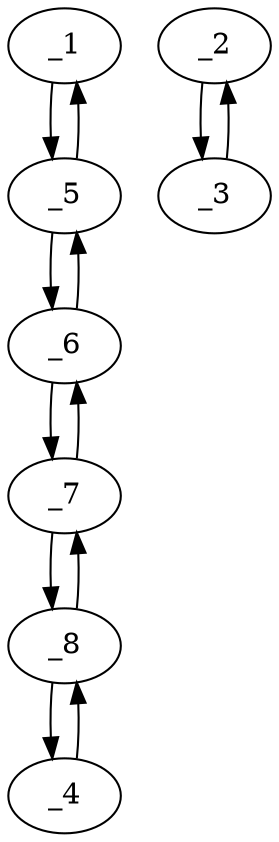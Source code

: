 digraph s1061_01 {
	_1	 [x="134.000000",
		y="117.000000"];
	_5	 [x="117.000000",
		y="124.000000"];
	_1 -> _5	 [angle="2.750986",
		orient="0.380750"];
	_2	 [x="224.000000",
		y="133.000000"];
	_3	 [x="211.000000",
		y="151.000000"];
	_2 -> _3	 [angle="2.196281",
		orient="0.810679"];
	_3 -> _2	 [angle="-0.945311",
		orient="-0.810679"];
	_4	 [x="82.000000",
		y="180.000000"];
	_8	 [x="85.000000",
		y="161.000000"];
	_4 -> _8	 [angle="-1.414194",
		orient="-0.987763"];
	_5 -> _1	 [angle="-0.390607",
		orient="-0.380750"];
	_6	 [x="98.000000",
		y="129.000000"];
	_5 -> _6	 [angle="2.884269",
		orient="0.254493"];
	_6 -> _5	 [angle="-0.257324",
		orient="-0.254493"];
	_7	 [x="87.000000",
		y="141.000000"];
	_6 -> _7	 [angle="2.312744",
		orient="0.737154"];
	_7 -> _6	 [angle="-0.828849",
		orient="-0.737154"];
	_7 -> _8	 [angle="1.670465",
		orient="0.995037"];
	_8 -> _4	 [angle="1.727398",
		orient="0.987763"];
	_8 -> _7	 [angle="-1.471128",
		orient="-0.995037"];
}
